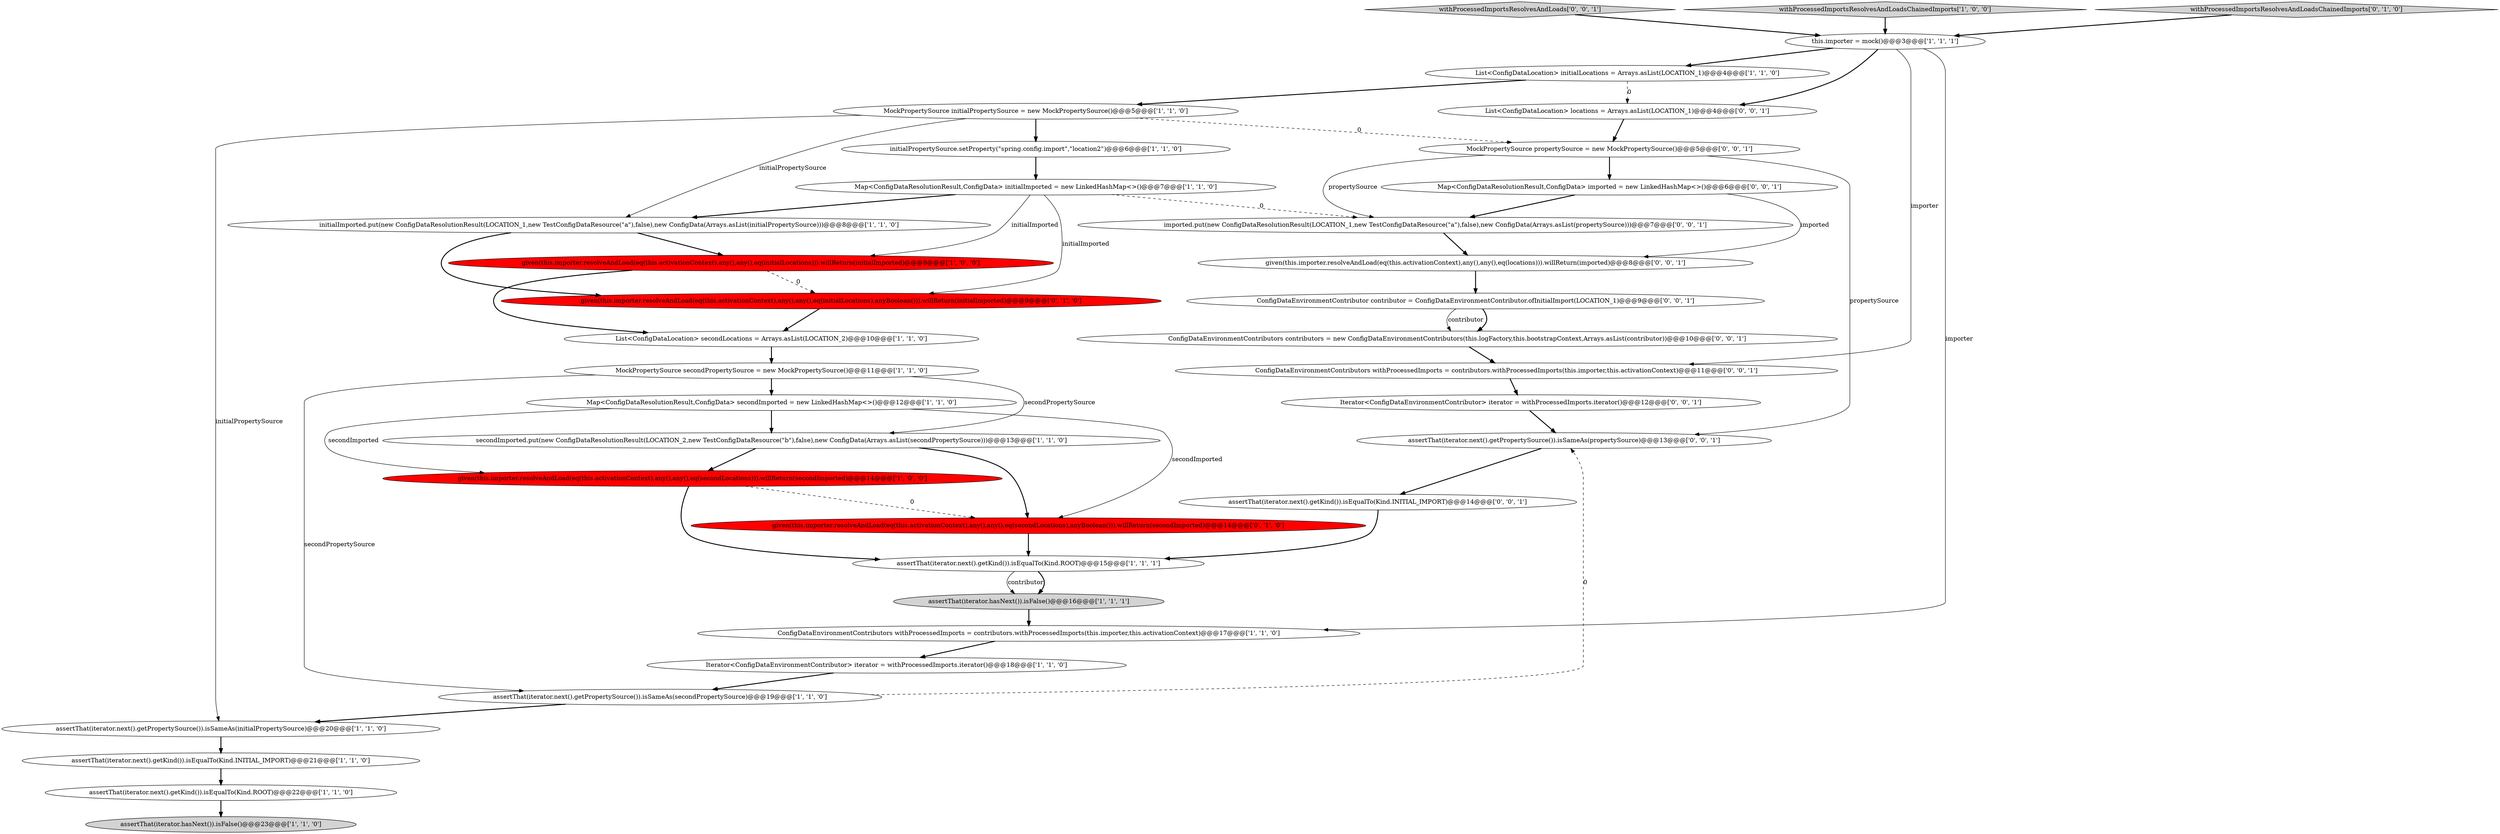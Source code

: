 digraph {
36 [style = filled, label = "withProcessedImportsResolvesAndLoads['0', '0', '1']", fillcolor = lightgray, shape = diamond image = "AAA0AAABBB3BBB"];
8 [style = filled, label = "assertThat(iterator.next().getKind()).isEqualTo(Kind.ROOT)@@@15@@@['1', '1', '1']", fillcolor = white, shape = ellipse image = "AAA0AAABBB1BBB"];
19 [style = filled, label = "given(this.importer.resolveAndLoad(eq(this.activationContext),any(),any(),eq(initialLocations))).willReturn(initialImported)@@@9@@@['1', '0', '0']", fillcolor = red, shape = ellipse image = "AAA1AAABBB1BBB"];
32 [style = filled, label = "MockPropertySource propertySource = new MockPropertySource()@@@5@@@['0', '0', '1']", fillcolor = white, shape = ellipse image = "AAA0AAABBB3BBB"];
25 [style = filled, label = "List<ConfigDataLocation> locations = Arrays.asList(LOCATION_1)@@@4@@@['0', '0', '1']", fillcolor = white, shape = ellipse image = "AAA0AAABBB3BBB"];
13 [style = filled, label = "Map<ConfigDataResolutionResult,ConfigData> secondImported = new LinkedHashMap<>()@@@12@@@['1', '1', '0']", fillcolor = white, shape = ellipse image = "AAA0AAABBB1BBB"];
20 [style = filled, label = "assertThat(iterator.hasNext()).isFalse()@@@16@@@['1', '1', '1']", fillcolor = lightgray, shape = ellipse image = "AAA0AAABBB1BBB"];
22 [style = filled, label = "given(this.importer.resolveAndLoad(eq(this.activationContext),any(),any(),eq(initialLocations),anyBoolean())).willReturn(initialImported)@@@9@@@['0', '1', '0']", fillcolor = red, shape = ellipse image = "AAA1AAABBB2BBB"];
14 [style = filled, label = "Iterator<ConfigDataEnvironmentContributor> iterator = withProcessedImports.iterator()@@@18@@@['1', '1', '0']", fillcolor = white, shape = ellipse image = "AAA0AAABBB1BBB"];
26 [style = filled, label = "Map<ConfigDataResolutionResult,ConfigData> imported = new LinkedHashMap<>()@@@6@@@['0', '0', '1']", fillcolor = white, shape = ellipse image = "AAA0AAABBB3BBB"];
34 [style = filled, label = "assertThat(iterator.next().getPropertySource()).isSameAs(propertySource)@@@13@@@['0', '0', '1']", fillcolor = white, shape = ellipse image = "AAA0AAABBB3BBB"];
11 [style = filled, label = "secondImported.put(new ConfigDataResolutionResult(LOCATION_2,new TestConfigDataResource(\"b\"),false),new ConfigData(Arrays.asList(secondPropertySource)))@@@13@@@['1', '1', '0']", fillcolor = white, shape = ellipse image = "AAA0AAABBB1BBB"];
9 [style = filled, label = "ConfigDataEnvironmentContributors withProcessedImports = contributors.withProcessedImports(this.importer,this.activationContext)@@@17@@@['1', '1', '0']", fillcolor = white, shape = ellipse image = "AAA0AAABBB1BBB"];
17 [style = filled, label = "initialImported.put(new ConfigDataResolutionResult(LOCATION_1,new TestConfigDataResource(\"a\"),false),new ConfigData(Arrays.asList(initialPropertySource)))@@@8@@@['1', '1', '0']", fillcolor = white, shape = ellipse image = "AAA0AAABBB1BBB"];
2 [style = filled, label = "assertThat(iterator.next().getPropertySource()).isSameAs(secondPropertySource)@@@19@@@['1', '1', '0']", fillcolor = white, shape = ellipse image = "AAA0AAABBB1BBB"];
28 [style = filled, label = "given(this.importer.resolveAndLoad(eq(this.activationContext),any(),any(),eq(locations))).willReturn(imported)@@@8@@@['0', '0', '1']", fillcolor = white, shape = ellipse image = "AAA0AAABBB3BBB"];
30 [style = filled, label = "Iterator<ConfigDataEnvironmentContributor> iterator = withProcessedImports.iterator()@@@12@@@['0', '0', '1']", fillcolor = white, shape = ellipse image = "AAA0AAABBB3BBB"];
15 [style = filled, label = "this.importer = mock()@@@3@@@['1', '1', '1']", fillcolor = white, shape = ellipse image = "AAA0AAABBB1BBB"];
10 [style = filled, label = "MockPropertySource initialPropertySource = new MockPropertySource()@@@5@@@['1', '1', '0']", fillcolor = white, shape = ellipse image = "AAA0AAABBB1BBB"];
27 [style = filled, label = "ConfigDataEnvironmentContributors contributors = new ConfigDataEnvironmentContributors(this.logFactory,this.bootstrapContext,Arrays.asList(contributor))@@@10@@@['0', '0', '1']", fillcolor = white, shape = ellipse image = "AAA0AAABBB3BBB"];
18 [style = filled, label = "assertThat(iterator.next().getPropertySource()).isSameAs(initialPropertySource)@@@20@@@['1', '1', '0']", fillcolor = white, shape = ellipse image = "AAA0AAABBB1BBB"];
6 [style = filled, label = "assertThat(iterator.next().getKind()).isEqualTo(Kind.ROOT)@@@22@@@['1', '1', '0']", fillcolor = white, shape = ellipse image = "AAA0AAABBB1BBB"];
29 [style = filled, label = "ConfigDataEnvironmentContributors withProcessedImports = contributors.withProcessedImports(this.importer,this.activationContext)@@@11@@@['0', '0', '1']", fillcolor = white, shape = ellipse image = "AAA0AAABBB3BBB"];
21 [style = filled, label = "withProcessedImportsResolvesAndLoadsChainedImports['1', '0', '0']", fillcolor = lightgray, shape = diamond image = "AAA0AAABBB1BBB"];
24 [style = filled, label = "withProcessedImportsResolvesAndLoadsChainedImports['0', '1', '0']", fillcolor = lightgray, shape = diamond image = "AAA0AAABBB2BBB"];
3 [style = filled, label = "initialPropertySource.setProperty(\"spring.config.import\",\"location2\")@@@6@@@['1', '1', '0']", fillcolor = white, shape = ellipse image = "AAA0AAABBB1BBB"];
31 [style = filled, label = "assertThat(iterator.next().getKind()).isEqualTo(Kind.INITIAL_IMPORT)@@@14@@@['0', '0', '1']", fillcolor = white, shape = ellipse image = "AAA0AAABBB3BBB"];
7 [style = filled, label = "MockPropertySource secondPropertySource = new MockPropertySource()@@@11@@@['1', '1', '0']", fillcolor = white, shape = ellipse image = "AAA0AAABBB1BBB"];
33 [style = filled, label = "ConfigDataEnvironmentContributor contributor = ConfigDataEnvironmentContributor.ofInitialImport(LOCATION_1)@@@9@@@['0', '0', '1']", fillcolor = white, shape = ellipse image = "AAA0AAABBB3BBB"];
35 [style = filled, label = "imported.put(new ConfigDataResolutionResult(LOCATION_1,new TestConfigDataResource(\"a\"),false),new ConfigData(Arrays.asList(propertySource)))@@@7@@@['0', '0', '1']", fillcolor = white, shape = ellipse image = "AAA0AAABBB3BBB"];
0 [style = filled, label = "List<ConfigDataLocation> initialLocations = Arrays.asList(LOCATION_1)@@@4@@@['1', '1', '0']", fillcolor = white, shape = ellipse image = "AAA0AAABBB1BBB"];
1 [style = filled, label = "List<ConfigDataLocation> secondLocations = Arrays.asList(LOCATION_2)@@@10@@@['1', '1', '0']", fillcolor = white, shape = ellipse image = "AAA0AAABBB1BBB"];
16 [style = filled, label = "assertThat(iterator.hasNext()).isFalse()@@@23@@@['1', '1', '0']", fillcolor = lightgray, shape = ellipse image = "AAA0AAABBB1BBB"];
4 [style = filled, label = "assertThat(iterator.next().getKind()).isEqualTo(Kind.INITIAL_IMPORT)@@@21@@@['1', '1', '0']", fillcolor = white, shape = ellipse image = "AAA0AAABBB1BBB"];
23 [style = filled, label = "given(this.importer.resolveAndLoad(eq(this.activationContext),any(),any(),eq(secondLocations),anyBoolean())).willReturn(secondImported)@@@14@@@['0', '1', '0']", fillcolor = red, shape = ellipse image = "AAA1AAABBB2BBB"];
12 [style = filled, label = "Map<ConfigDataResolutionResult,ConfigData> initialImported = new LinkedHashMap<>()@@@7@@@['1', '1', '0']", fillcolor = white, shape = ellipse image = "AAA0AAABBB1BBB"];
5 [style = filled, label = "given(this.importer.resolveAndLoad(eq(this.activationContext),any(),any(),eq(secondLocations))).willReturn(secondImported)@@@14@@@['1', '0', '0']", fillcolor = red, shape = ellipse image = "AAA1AAABBB1BBB"];
7->13 [style = bold, label=""];
10->18 [style = solid, label="initialPropertySource"];
5->8 [style = bold, label=""];
13->5 [style = solid, label="secondImported"];
13->23 [style = solid, label="secondImported"];
12->35 [style = dashed, label="0"];
29->30 [style = bold, label=""];
20->9 [style = bold, label=""];
4->6 [style = bold, label=""];
15->25 [style = bold, label=""];
5->23 [style = dashed, label="0"];
12->22 [style = solid, label="initialImported"];
21->15 [style = bold, label=""];
12->17 [style = bold, label=""];
36->15 [style = bold, label=""];
25->32 [style = bold, label=""];
10->3 [style = bold, label=""];
2->18 [style = bold, label=""];
34->31 [style = bold, label=""];
7->2 [style = solid, label="secondPropertySource"];
30->34 [style = bold, label=""];
3->12 [style = bold, label=""];
23->8 [style = bold, label=""];
17->22 [style = bold, label=""];
1->7 [style = bold, label=""];
13->11 [style = bold, label=""];
17->19 [style = bold, label=""];
32->26 [style = bold, label=""];
33->27 [style = bold, label=""];
8->20 [style = solid, label="contributor"];
12->19 [style = solid, label="initialImported"];
7->11 [style = solid, label="secondPropertySource"];
35->28 [style = bold, label=""];
19->1 [style = bold, label=""];
11->5 [style = bold, label=""];
0->10 [style = bold, label=""];
8->20 [style = bold, label=""];
26->28 [style = solid, label="imported"];
18->4 [style = bold, label=""];
28->33 [style = bold, label=""];
15->29 [style = solid, label="importer"];
0->25 [style = dashed, label="0"];
10->32 [style = dashed, label="0"];
6->16 [style = bold, label=""];
32->35 [style = solid, label="propertySource"];
33->27 [style = solid, label="contributor"];
15->0 [style = bold, label=""];
26->35 [style = bold, label=""];
2->34 [style = dashed, label="0"];
9->14 [style = bold, label=""];
32->34 [style = solid, label="propertySource"];
14->2 [style = bold, label=""];
15->9 [style = solid, label="importer"];
10->17 [style = solid, label="initialPropertySource"];
22->1 [style = bold, label=""];
27->29 [style = bold, label=""];
11->23 [style = bold, label=""];
31->8 [style = bold, label=""];
19->22 [style = dashed, label="0"];
24->15 [style = bold, label=""];
}
